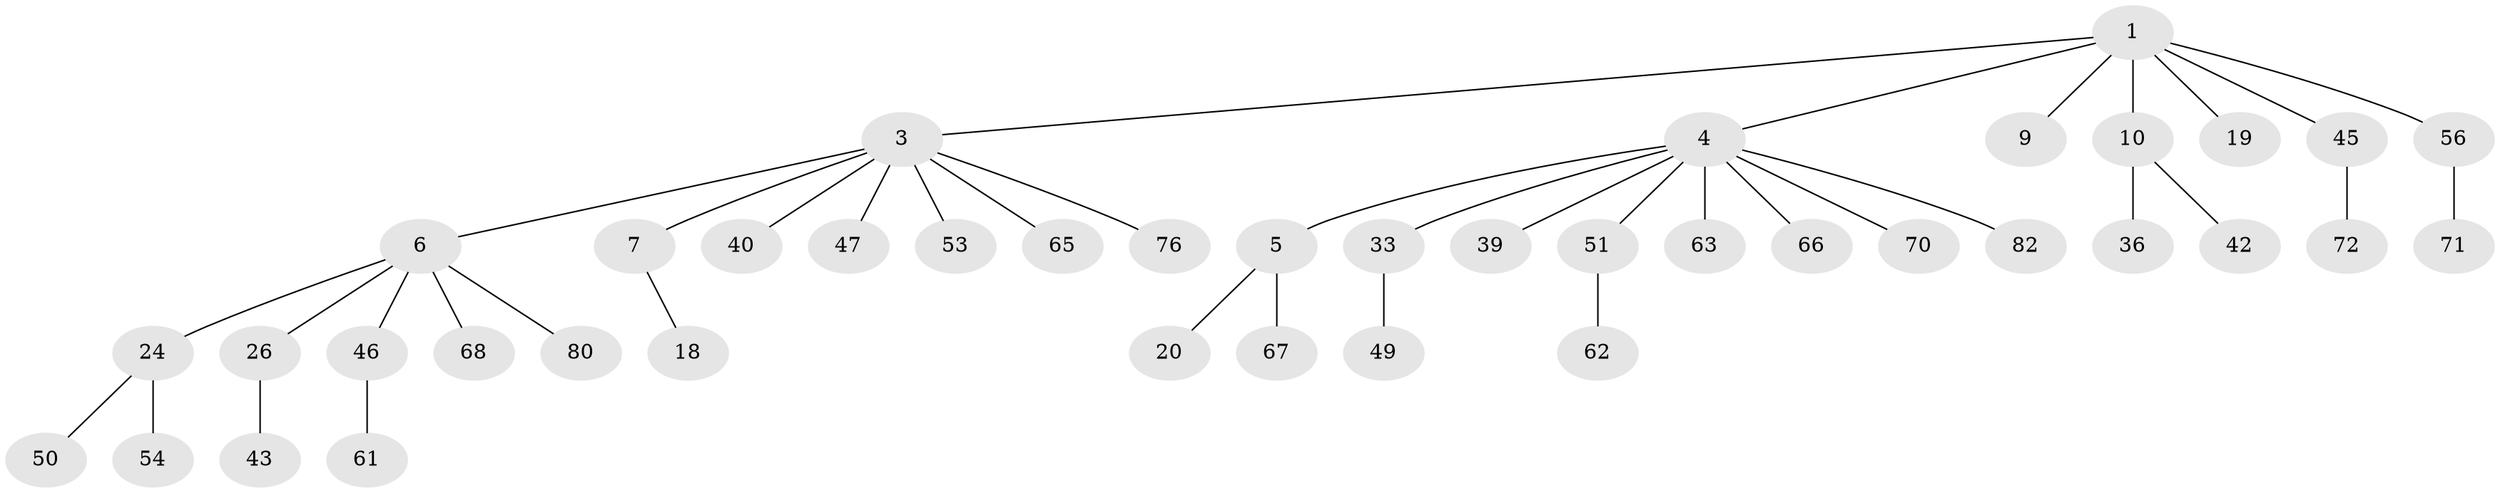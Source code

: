 // original degree distribution, {7: 0.012195121951219513, 2: 0.21951219512195122, 5: 0.06097560975609756, 4: 0.04878048780487805, 3: 0.14634146341463414, 1: 0.5121951219512195}
// Generated by graph-tools (version 1.1) at 2025/15/03/09/25 04:15:22]
// undirected, 41 vertices, 40 edges
graph export_dot {
graph [start="1"]
  node [color=gray90,style=filled];
  1 [super="+2+52"];
  3 [super="+58+27"];
  4 [super="+13+38+11"];
  5 [super="+73+69+15"];
  6 [super="+37+32+14+8"];
  7 [super="+16"];
  9;
  10 [super="+31+64"];
  18;
  19;
  20 [super="+79"];
  24 [super="+34+28"];
  26 [super="+35"];
  33 [super="+81"];
  36;
  39 [super="+48"];
  40 [super="+77"];
  42;
  43 [super="+60"];
  45;
  46;
  47;
  49;
  50 [super="+55"];
  51;
  53;
  54;
  56;
  61 [super="+74"];
  62;
  63;
  65;
  66;
  67;
  68;
  70;
  71 [super="+75"];
  72;
  76 [super="+78"];
  80;
  82;
  1 -- 3;
  1 -- 9;
  1 -- 10;
  1 -- 19;
  1 -- 45;
  1 -- 4;
  1 -- 56;
  3 -- 6;
  3 -- 7;
  3 -- 65;
  3 -- 53;
  3 -- 40;
  3 -- 76;
  3 -- 47;
  4 -- 5;
  4 -- 66;
  4 -- 82;
  4 -- 70;
  4 -- 39;
  4 -- 63;
  4 -- 33;
  4 -- 51;
  5 -- 67;
  5 -- 20;
  6 -- 80;
  6 -- 68;
  6 -- 24;
  6 -- 26;
  6 -- 46;
  7 -- 18;
  10 -- 42;
  10 -- 36;
  24 -- 50;
  24 -- 54;
  26 -- 43;
  33 -- 49;
  45 -- 72;
  46 -- 61;
  51 -- 62;
  56 -- 71;
}
